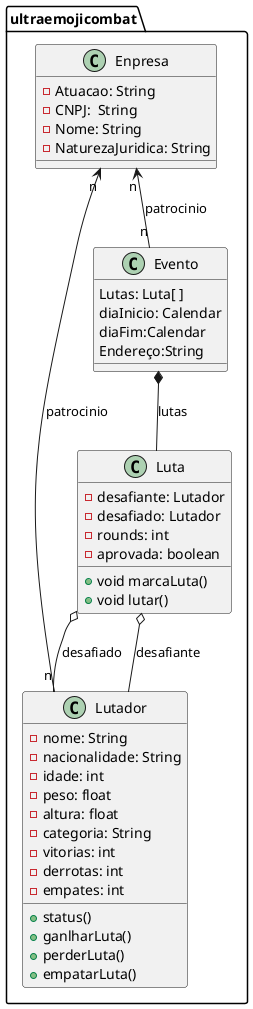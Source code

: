 @startuml exercicio
package  ultraemojicombat <<folder>>{

    class Lutador{
        - nome: String
        - nacionalidade: String
        - idade: int   
        - peso: float 
        - altura: float 
        - categoria: String
        - vitorias: int   
        - derrotas: int   
        - empates: int   

        + status()
        + ganlharLuta()
        + perderLuta()
        + empatarLuta()    
    }
    class Luta{
        - desafiante: Lutador
        - desafiado: Lutador
        - rounds: int
        - aprovada: boolean

        + void marcaLuta()
        + void lutar()
    }
    class Enpresa{
        - Atuacao: String
        - CNPJ:  String
        - Nome: String
        - NaturezaJuridica: String
    }
    class Evento{
        Lutas: Luta[ ]
        diaInicio: Calendar
        diaFim:Calendar
        Endereço:String
    }
    Evento *-- Luta: lutas
    Luta o-- Lutador: desafiado
    Luta o-- Lutador: desafiante
    Enpresa "n" <-- "n" Lutador :patrocinio
    Enpresa "n" <-- "n" Evento  :patrocinio
}
@enduml
